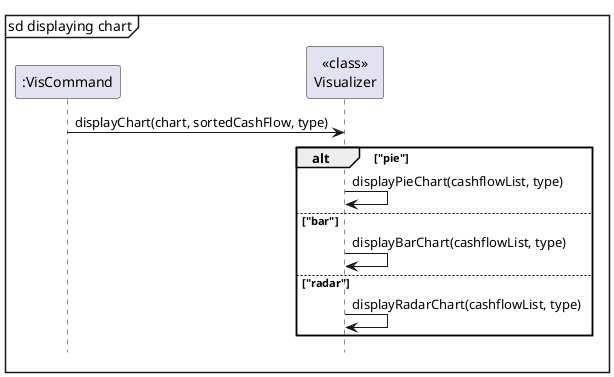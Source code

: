 @startuml

mainframe sd displaying chart

participant ":VisCommand"
participant "<<class>>\nVisualizer"

":VisCommand"-> "<<class>>\nVisualizer": displayChart(chart, sortedCashFlow, type)

alt "pie"
    "<<class>>\nVisualizer" -> "<<class>>\nVisualizer": displayPieChart(cashflowList, type)
else "bar"
    "<<class>>\nVisualizer" -> "<<class>>\nVisualizer": displayBarChart(cashflowList, type)
else "radar"
    "<<class>>\nVisualizer" -> "<<class>>\nVisualizer": displayRadarChart(cashflowList, type)
end

hide footbox

@enduml
